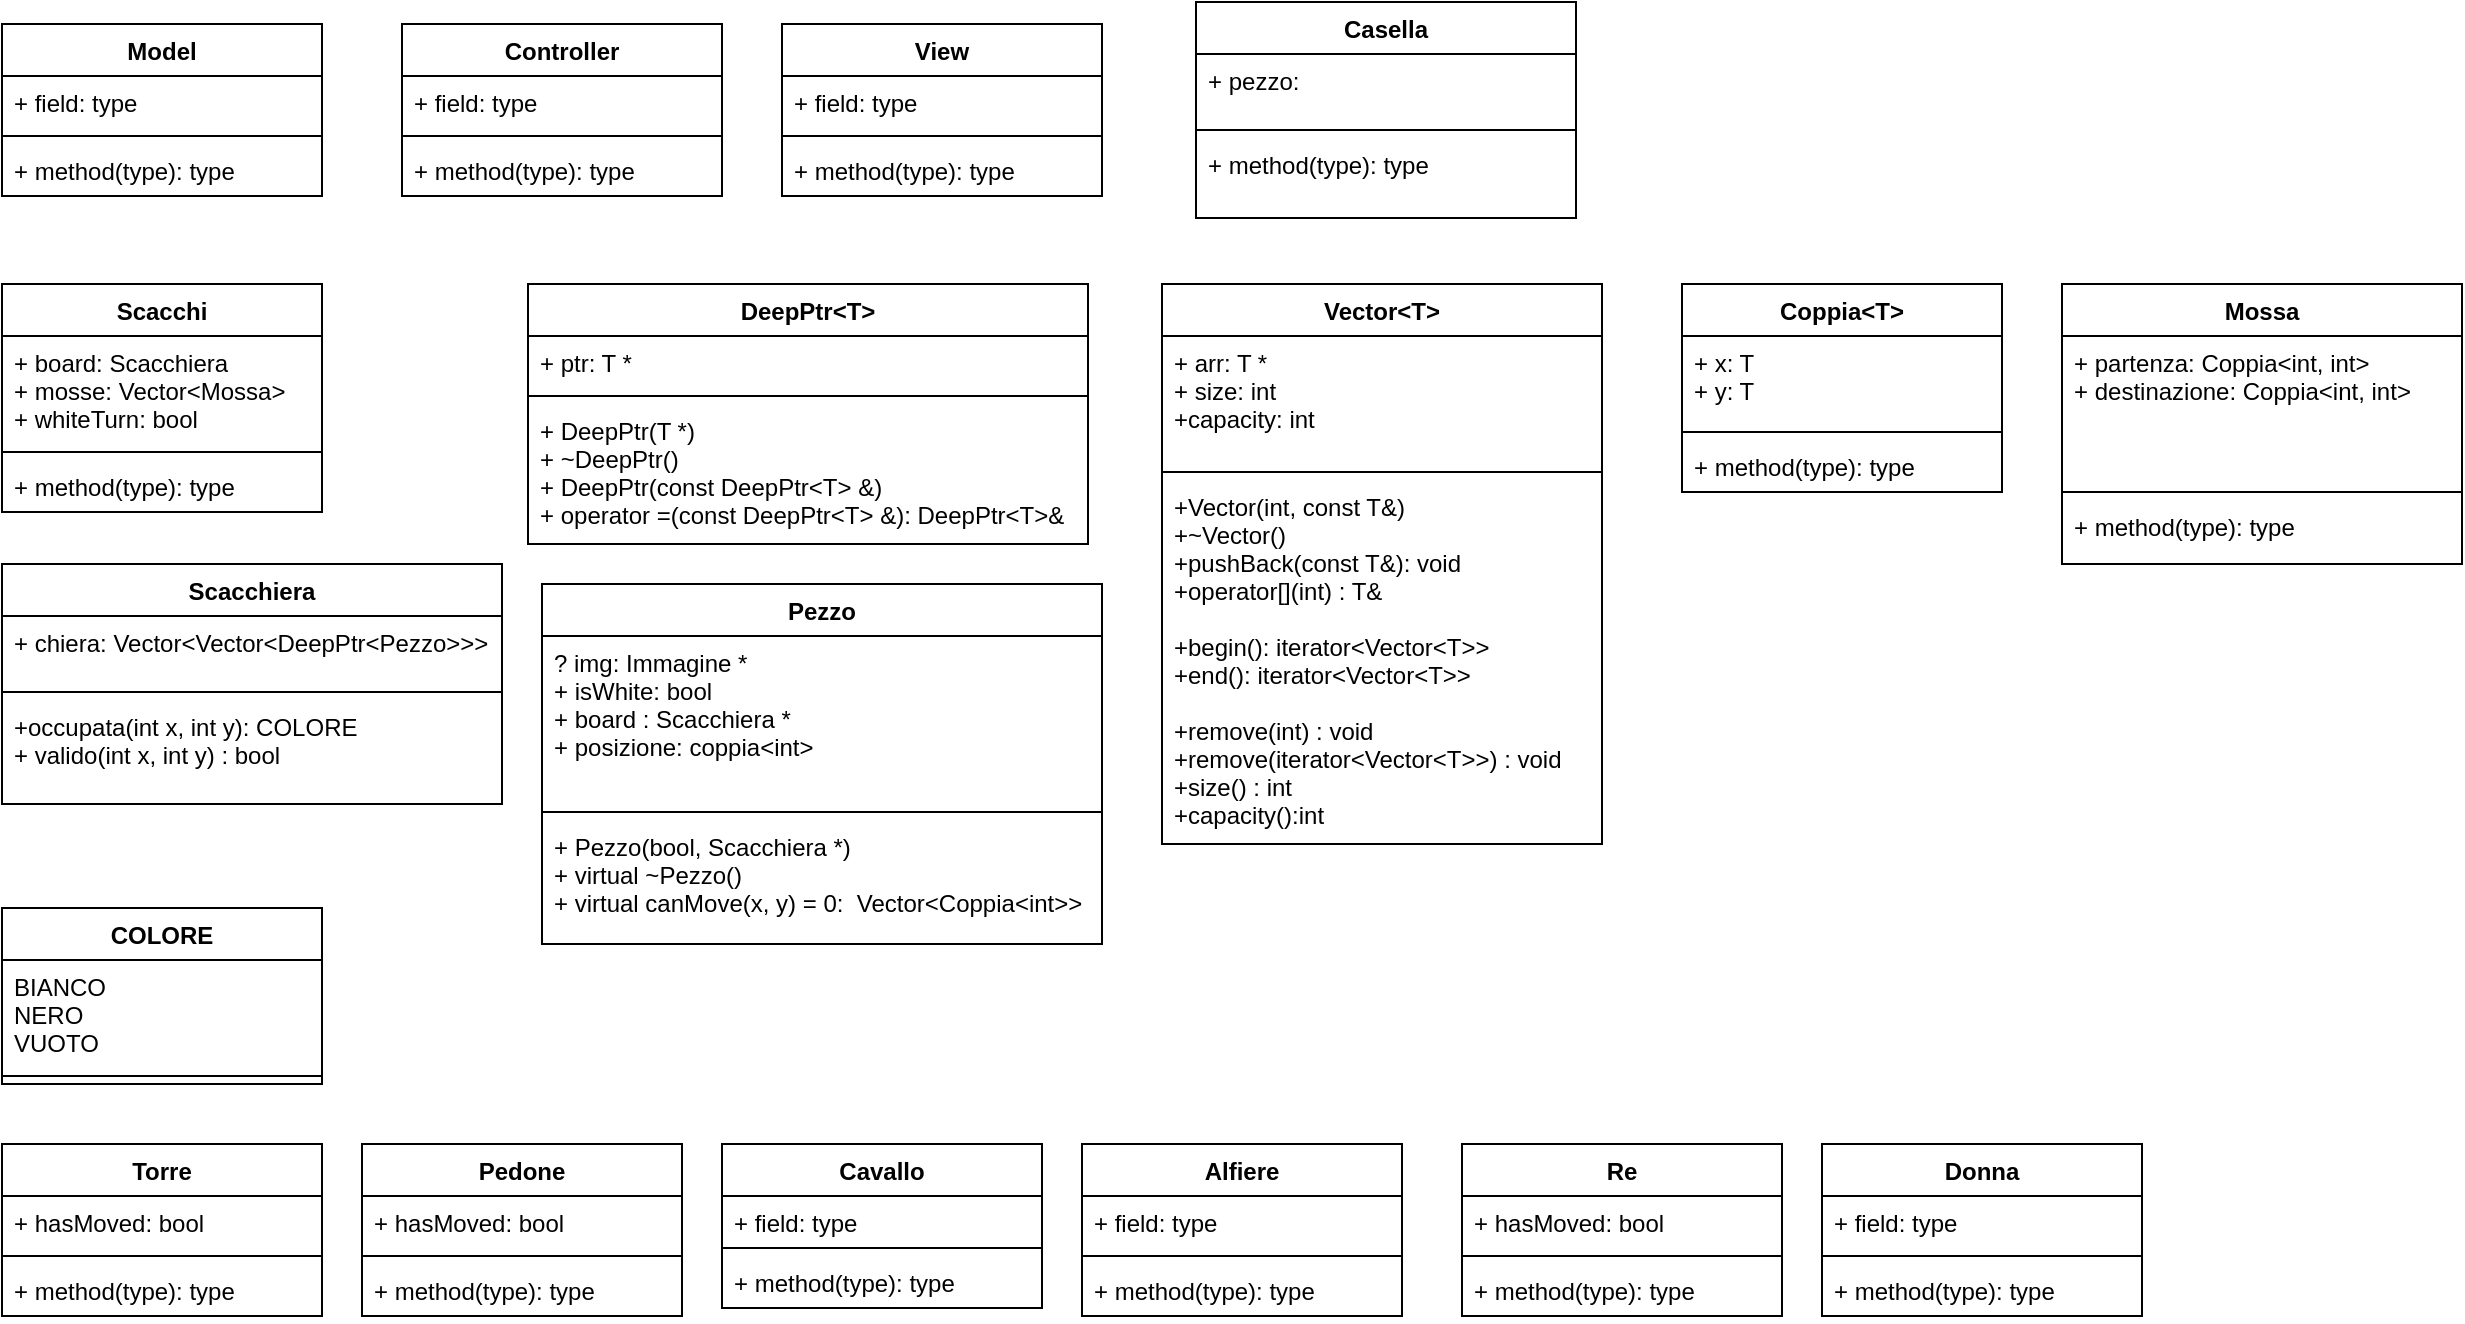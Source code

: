 <mxfile version="14.1.8" type="github">
  <diagram id="C5RBs43oDa-KdzZeNtuy" name="Page-1">
    <mxGraphModel dx="1363" dy="722" grid="1" gridSize="10" guides="1" tooltips="1" connect="1" arrows="1" fold="1" page="1" pageScale="1" pageWidth="827" pageHeight="1169" math="0" shadow="0">
      <root>
        <mxCell id="WIyWlLk6GJQsqaUBKTNV-0" />
        <mxCell id="WIyWlLk6GJQsqaUBKTNV-1" parent="WIyWlLk6GJQsqaUBKTNV-0" />
        <mxCell id="bhiAuIY6CzpU0zW-ClTf-0" value="Pezzo" style="swimlane;fontStyle=1;align=center;verticalAlign=top;childLayout=stackLayout;horizontal=1;startSize=26;horizontalStack=0;resizeParent=1;resizeParentMax=0;resizeLast=0;collapsible=1;marginBottom=0;" vertex="1" parent="WIyWlLk6GJQsqaUBKTNV-1">
          <mxGeometry x="310" y="320" width="280" height="180" as="geometry">
            <mxRectangle x="303" y="320" width="70" height="26" as="alternateBounds" />
          </mxGeometry>
        </mxCell>
        <mxCell id="bhiAuIY6CzpU0zW-ClTf-1" value="? img: Immagine *&#xa;+ isWhite: bool&#xa;+ board : Scacchiera *&#xa;+ posizione: coppia&lt;int&gt;" style="text;strokeColor=none;fillColor=none;align=left;verticalAlign=top;spacingLeft=4;spacingRight=4;overflow=hidden;rotatable=0;points=[[0,0.5],[1,0.5]];portConstraint=eastwest;" vertex="1" parent="bhiAuIY6CzpU0zW-ClTf-0">
          <mxGeometry y="26" width="280" height="84" as="geometry" />
        </mxCell>
        <mxCell id="bhiAuIY6CzpU0zW-ClTf-2" value="" style="line;strokeWidth=1;fillColor=none;align=left;verticalAlign=middle;spacingTop=-1;spacingLeft=3;spacingRight=3;rotatable=0;labelPosition=right;points=[];portConstraint=eastwest;" vertex="1" parent="bhiAuIY6CzpU0zW-ClTf-0">
          <mxGeometry y="110" width="280" height="8" as="geometry" />
        </mxCell>
        <mxCell id="bhiAuIY6CzpU0zW-ClTf-3" value="+ Pezzo(bool, Scacchiera *)&#xa;+ virtual ~Pezzo()&#xa;+ virtual canMove(x, y) = 0:  Vector&lt;Coppia&lt;int&gt;&gt;" style="text;strokeColor=none;fillColor=none;align=left;verticalAlign=top;spacingLeft=4;spacingRight=4;overflow=hidden;rotatable=0;points=[[0,0.5],[1,0.5]];portConstraint=eastwest;" vertex="1" parent="bhiAuIY6CzpU0zW-ClTf-0">
          <mxGeometry y="118" width="280" height="62" as="geometry" />
        </mxCell>
        <mxCell id="bhiAuIY6CzpU0zW-ClTf-4" value="Scacchiera" style="swimlane;fontStyle=1;align=center;verticalAlign=top;childLayout=stackLayout;horizontal=1;startSize=26;horizontalStack=0;resizeParent=1;resizeParentMax=0;resizeLast=0;collapsible=1;marginBottom=0;" vertex="1" parent="WIyWlLk6GJQsqaUBKTNV-1">
          <mxGeometry x="40" y="310" width="250" height="120" as="geometry" />
        </mxCell>
        <mxCell id="bhiAuIY6CzpU0zW-ClTf-5" value="+ chiera: Vector&lt;Vector&lt;DeepPtr&lt;Pezzo&gt;&gt;&gt;&#xa;" style="text;strokeColor=none;fillColor=none;align=left;verticalAlign=top;spacingLeft=4;spacingRight=4;overflow=hidden;rotatable=0;points=[[0,0.5],[1,0.5]];portConstraint=eastwest;" vertex="1" parent="bhiAuIY6CzpU0zW-ClTf-4">
          <mxGeometry y="26" width="250" height="34" as="geometry" />
        </mxCell>
        <mxCell id="bhiAuIY6CzpU0zW-ClTf-6" value="" style="line;strokeWidth=1;fillColor=none;align=left;verticalAlign=middle;spacingTop=-1;spacingLeft=3;spacingRight=3;rotatable=0;labelPosition=right;points=[];portConstraint=eastwest;" vertex="1" parent="bhiAuIY6CzpU0zW-ClTf-4">
          <mxGeometry y="60" width="250" height="8" as="geometry" />
        </mxCell>
        <mxCell id="bhiAuIY6CzpU0zW-ClTf-7" value="+occupata(int x, int y): COLORE&#xa;+ valido(int x, int y) : bool " style="text;strokeColor=none;fillColor=none;align=left;verticalAlign=top;spacingLeft=4;spacingRight=4;overflow=hidden;rotatable=0;points=[[0,0.5],[1,0.5]];portConstraint=eastwest;" vertex="1" parent="bhiAuIY6CzpU0zW-ClTf-4">
          <mxGeometry y="68" width="250" height="52" as="geometry" />
        </mxCell>
        <mxCell id="bhiAuIY6CzpU0zW-ClTf-8" value="Controller&#xa;" style="swimlane;fontStyle=1;align=center;verticalAlign=top;childLayout=stackLayout;horizontal=1;startSize=26;horizontalStack=0;resizeParent=1;resizeParentMax=0;resizeLast=0;collapsible=1;marginBottom=0;" vertex="1" parent="WIyWlLk6GJQsqaUBKTNV-1">
          <mxGeometry x="240" y="40" width="160" height="86" as="geometry" />
        </mxCell>
        <mxCell id="bhiAuIY6CzpU0zW-ClTf-9" value="+ field: type" style="text;strokeColor=none;fillColor=none;align=left;verticalAlign=top;spacingLeft=4;spacingRight=4;overflow=hidden;rotatable=0;points=[[0,0.5],[1,0.5]];portConstraint=eastwest;" vertex="1" parent="bhiAuIY6CzpU0zW-ClTf-8">
          <mxGeometry y="26" width="160" height="26" as="geometry" />
        </mxCell>
        <mxCell id="bhiAuIY6CzpU0zW-ClTf-10" value="" style="line;strokeWidth=1;fillColor=none;align=left;verticalAlign=middle;spacingTop=-1;spacingLeft=3;spacingRight=3;rotatable=0;labelPosition=right;points=[];portConstraint=eastwest;" vertex="1" parent="bhiAuIY6CzpU0zW-ClTf-8">
          <mxGeometry y="52" width="160" height="8" as="geometry" />
        </mxCell>
        <mxCell id="bhiAuIY6CzpU0zW-ClTf-11" value="+ method(type): type" style="text;strokeColor=none;fillColor=none;align=left;verticalAlign=top;spacingLeft=4;spacingRight=4;overflow=hidden;rotatable=0;points=[[0,0.5],[1,0.5]];portConstraint=eastwest;" vertex="1" parent="bhiAuIY6CzpU0zW-ClTf-8">
          <mxGeometry y="60" width="160" height="26" as="geometry" />
        </mxCell>
        <mxCell id="bhiAuIY6CzpU0zW-ClTf-12" value="View" style="swimlane;fontStyle=1;align=center;verticalAlign=top;childLayout=stackLayout;horizontal=1;startSize=26;horizontalStack=0;resizeParent=1;resizeParentMax=0;resizeLast=0;collapsible=1;marginBottom=0;" vertex="1" parent="WIyWlLk6GJQsqaUBKTNV-1">
          <mxGeometry x="430" y="40" width="160" height="86" as="geometry" />
        </mxCell>
        <mxCell id="bhiAuIY6CzpU0zW-ClTf-13" value="+ field: type" style="text;strokeColor=none;fillColor=none;align=left;verticalAlign=top;spacingLeft=4;spacingRight=4;overflow=hidden;rotatable=0;points=[[0,0.5],[1,0.5]];portConstraint=eastwest;" vertex="1" parent="bhiAuIY6CzpU0zW-ClTf-12">
          <mxGeometry y="26" width="160" height="26" as="geometry" />
        </mxCell>
        <mxCell id="bhiAuIY6CzpU0zW-ClTf-14" value="" style="line;strokeWidth=1;fillColor=none;align=left;verticalAlign=middle;spacingTop=-1;spacingLeft=3;spacingRight=3;rotatable=0;labelPosition=right;points=[];portConstraint=eastwest;" vertex="1" parent="bhiAuIY6CzpU0zW-ClTf-12">
          <mxGeometry y="52" width="160" height="8" as="geometry" />
        </mxCell>
        <mxCell id="bhiAuIY6CzpU0zW-ClTf-15" value="+ method(type): type" style="text;strokeColor=none;fillColor=none;align=left;verticalAlign=top;spacingLeft=4;spacingRight=4;overflow=hidden;rotatable=0;points=[[0,0.5],[1,0.5]];portConstraint=eastwest;" vertex="1" parent="bhiAuIY6CzpU0zW-ClTf-12">
          <mxGeometry y="60" width="160" height="26" as="geometry" />
        </mxCell>
        <mxCell id="bhiAuIY6CzpU0zW-ClTf-16" value="Model" style="swimlane;fontStyle=1;align=center;verticalAlign=top;childLayout=stackLayout;horizontal=1;startSize=26;horizontalStack=0;resizeParent=1;resizeParentMax=0;resizeLast=0;collapsible=1;marginBottom=0;" vertex="1" parent="WIyWlLk6GJQsqaUBKTNV-1">
          <mxGeometry x="40" y="40" width="160" height="86" as="geometry" />
        </mxCell>
        <mxCell id="bhiAuIY6CzpU0zW-ClTf-17" value="+ field: type" style="text;strokeColor=none;fillColor=none;align=left;verticalAlign=top;spacingLeft=4;spacingRight=4;overflow=hidden;rotatable=0;points=[[0,0.5],[1,0.5]];portConstraint=eastwest;" vertex="1" parent="bhiAuIY6CzpU0zW-ClTf-16">
          <mxGeometry y="26" width="160" height="26" as="geometry" />
        </mxCell>
        <mxCell id="bhiAuIY6CzpU0zW-ClTf-18" value="" style="line;strokeWidth=1;fillColor=none;align=left;verticalAlign=middle;spacingTop=-1;spacingLeft=3;spacingRight=3;rotatable=0;labelPosition=right;points=[];portConstraint=eastwest;" vertex="1" parent="bhiAuIY6CzpU0zW-ClTf-16">
          <mxGeometry y="52" width="160" height="8" as="geometry" />
        </mxCell>
        <mxCell id="bhiAuIY6CzpU0zW-ClTf-19" value="+ method(type): type" style="text;strokeColor=none;fillColor=none;align=left;verticalAlign=top;spacingLeft=4;spacingRight=4;overflow=hidden;rotatable=0;points=[[0,0.5],[1,0.5]];portConstraint=eastwest;" vertex="1" parent="bhiAuIY6CzpU0zW-ClTf-16">
          <mxGeometry y="60" width="160" height="26" as="geometry" />
        </mxCell>
        <mxCell id="bhiAuIY6CzpU0zW-ClTf-20" value="Torre" style="swimlane;fontStyle=1;align=center;verticalAlign=top;childLayout=stackLayout;horizontal=1;startSize=26;horizontalStack=0;resizeParent=1;resizeParentMax=0;resizeLast=0;collapsible=1;marginBottom=0;" vertex="1" parent="WIyWlLk6GJQsqaUBKTNV-1">
          <mxGeometry x="40" y="600" width="160" height="86" as="geometry" />
        </mxCell>
        <mxCell id="bhiAuIY6CzpU0zW-ClTf-21" value="+ hasMoved: bool" style="text;strokeColor=none;fillColor=none;align=left;verticalAlign=top;spacingLeft=4;spacingRight=4;overflow=hidden;rotatable=0;points=[[0,0.5],[1,0.5]];portConstraint=eastwest;" vertex="1" parent="bhiAuIY6CzpU0zW-ClTf-20">
          <mxGeometry y="26" width="160" height="26" as="geometry" />
        </mxCell>
        <mxCell id="bhiAuIY6CzpU0zW-ClTf-22" value="" style="line;strokeWidth=1;fillColor=none;align=left;verticalAlign=middle;spacingTop=-1;spacingLeft=3;spacingRight=3;rotatable=0;labelPosition=right;points=[];portConstraint=eastwest;" vertex="1" parent="bhiAuIY6CzpU0zW-ClTf-20">
          <mxGeometry y="52" width="160" height="8" as="geometry" />
        </mxCell>
        <mxCell id="bhiAuIY6CzpU0zW-ClTf-23" value="+ method(type): type" style="text;strokeColor=none;fillColor=none;align=left;verticalAlign=top;spacingLeft=4;spacingRight=4;overflow=hidden;rotatable=0;points=[[0,0.5],[1,0.5]];portConstraint=eastwest;" vertex="1" parent="bhiAuIY6CzpU0zW-ClTf-20">
          <mxGeometry y="60" width="160" height="26" as="geometry" />
        </mxCell>
        <mxCell id="bhiAuIY6CzpU0zW-ClTf-24" value="Pedone" style="swimlane;fontStyle=1;align=center;verticalAlign=top;childLayout=stackLayout;horizontal=1;startSize=26;horizontalStack=0;resizeParent=1;resizeParentMax=0;resizeLast=0;collapsible=1;marginBottom=0;" vertex="1" parent="WIyWlLk6GJQsqaUBKTNV-1">
          <mxGeometry x="220" y="600" width="160" height="86" as="geometry" />
        </mxCell>
        <mxCell id="bhiAuIY6CzpU0zW-ClTf-25" value="+ hasMoved: bool" style="text;strokeColor=none;fillColor=none;align=left;verticalAlign=top;spacingLeft=4;spacingRight=4;overflow=hidden;rotatable=0;points=[[0,0.5],[1,0.5]];portConstraint=eastwest;" vertex="1" parent="bhiAuIY6CzpU0zW-ClTf-24">
          <mxGeometry y="26" width="160" height="26" as="geometry" />
        </mxCell>
        <mxCell id="bhiAuIY6CzpU0zW-ClTf-26" value="" style="line;strokeWidth=1;fillColor=none;align=left;verticalAlign=middle;spacingTop=-1;spacingLeft=3;spacingRight=3;rotatable=0;labelPosition=right;points=[];portConstraint=eastwest;" vertex="1" parent="bhiAuIY6CzpU0zW-ClTf-24">
          <mxGeometry y="52" width="160" height="8" as="geometry" />
        </mxCell>
        <mxCell id="bhiAuIY6CzpU0zW-ClTf-27" value="+ method(type): type" style="text;strokeColor=none;fillColor=none;align=left;verticalAlign=top;spacingLeft=4;spacingRight=4;overflow=hidden;rotatable=0;points=[[0,0.5],[1,0.5]];portConstraint=eastwest;" vertex="1" parent="bhiAuIY6CzpU0zW-ClTf-24">
          <mxGeometry y="60" width="160" height="26" as="geometry" />
        </mxCell>
        <mxCell id="bhiAuIY6CzpU0zW-ClTf-28" value="Cavallo" style="swimlane;fontStyle=1;align=center;verticalAlign=top;childLayout=stackLayout;horizontal=1;startSize=26;horizontalStack=0;resizeParent=1;resizeParentMax=0;resizeLast=0;collapsible=1;marginBottom=0;" vertex="1" parent="WIyWlLk6GJQsqaUBKTNV-1">
          <mxGeometry x="400" y="600" width="160" height="82" as="geometry" />
        </mxCell>
        <mxCell id="bhiAuIY6CzpU0zW-ClTf-29" value="+ field: type" style="text;strokeColor=none;fillColor=none;align=left;verticalAlign=top;spacingLeft=4;spacingRight=4;overflow=hidden;rotatable=0;points=[[0,0.5],[1,0.5]];portConstraint=eastwest;" vertex="1" parent="bhiAuIY6CzpU0zW-ClTf-28">
          <mxGeometry y="26" width="160" height="22" as="geometry" />
        </mxCell>
        <mxCell id="bhiAuIY6CzpU0zW-ClTf-30" value="" style="line;strokeWidth=1;fillColor=none;align=left;verticalAlign=middle;spacingTop=-1;spacingLeft=3;spacingRight=3;rotatable=0;labelPosition=right;points=[];portConstraint=eastwest;" vertex="1" parent="bhiAuIY6CzpU0zW-ClTf-28">
          <mxGeometry y="48" width="160" height="8" as="geometry" />
        </mxCell>
        <mxCell id="bhiAuIY6CzpU0zW-ClTf-31" value="+ method(type): type" style="text;strokeColor=none;fillColor=none;align=left;verticalAlign=top;spacingLeft=4;spacingRight=4;overflow=hidden;rotatable=0;points=[[0,0.5],[1,0.5]];portConstraint=eastwest;" vertex="1" parent="bhiAuIY6CzpU0zW-ClTf-28">
          <mxGeometry y="56" width="160" height="26" as="geometry" />
        </mxCell>
        <mxCell id="bhiAuIY6CzpU0zW-ClTf-32" value="Alfiere" style="swimlane;fontStyle=1;align=center;verticalAlign=top;childLayout=stackLayout;horizontal=1;startSize=26;horizontalStack=0;resizeParent=1;resizeParentMax=0;resizeLast=0;collapsible=1;marginBottom=0;" vertex="1" parent="WIyWlLk6GJQsqaUBKTNV-1">
          <mxGeometry x="580" y="600" width="160" height="86" as="geometry" />
        </mxCell>
        <mxCell id="bhiAuIY6CzpU0zW-ClTf-33" value="+ field: type" style="text;strokeColor=none;fillColor=none;align=left;verticalAlign=top;spacingLeft=4;spacingRight=4;overflow=hidden;rotatable=0;points=[[0,0.5],[1,0.5]];portConstraint=eastwest;" vertex="1" parent="bhiAuIY6CzpU0zW-ClTf-32">
          <mxGeometry y="26" width="160" height="26" as="geometry" />
        </mxCell>
        <mxCell id="bhiAuIY6CzpU0zW-ClTf-34" value="" style="line;strokeWidth=1;fillColor=none;align=left;verticalAlign=middle;spacingTop=-1;spacingLeft=3;spacingRight=3;rotatable=0;labelPosition=right;points=[];portConstraint=eastwest;" vertex="1" parent="bhiAuIY6CzpU0zW-ClTf-32">
          <mxGeometry y="52" width="160" height="8" as="geometry" />
        </mxCell>
        <mxCell id="bhiAuIY6CzpU0zW-ClTf-35" value="+ method(type): type" style="text;strokeColor=none;fillColor=none;align=left;verticalAlign=top;spacingLeft=4;spacingRight=4;overflow=hidden;rotatable=0;points=[[0,0.5],[1,0.5]];portConstraint=eastwest;" vertex="1" parent="bhiAuIY6CzpU0zW-ClTf-32">
          <mxGeometry y="60" width="160" height="26" as="geometry" />
        </mxCell>
        <mxCell id="bhiAuIY6CzpU0zW-ClTf-36" value="Donna" style="swimlane;fontStyle=1;align=center;verticalAlign=top;childLayout=stackLayout;horizontal=1;startSize=26;horizontalStack=0;resizeParent=1;resizeParentMax=0;resizeLast=0;collapsible=1;marginBottom=0;" vertex="1" parent="WIyWlLk6GJQsqaUBKTNV-1">
          <mxGeometry x="950" y="600" width="160" height="86" as="geometry" />
        </mxCell>
        <mxCell id="bhiAuIY6CzpU0zW-ClTf-37" value="+ field: type" style="text;strokeColor=none;fillColor=none;align=left;verticalAlign=top;spacingLeft=4;spacingRight=4;overflow=hidden;rotatable=0;points=[[0,0.5],[1,0.5]];portConstraint=eastwest;" vertex="1" parent="bhiAuIY6CzpU0zW-ClTf-36">
          <mxGeometry y="26" width="160" height="26" as="geometry" />
        </mxCell>
        <mxCell id="bhiAuIY6CzpU0zW-ClTf-38" value="" style="line;strokeWidth=1;fillColor=none;align=left;verticalAlign=middle;spacingTop=-1;spacingLeft=3;spacingRight=3;rotatable=0;labelPosition=right;points=[];portConstraint=eastwest;" vertex="1" parent="bhiAuIY6CzpU0zW-ClTf-36">
          <mxGeometry y="52" width="160" height="8" as="geometry" />
        </mxCell>
        <mxCell id="bhiAuIY6CzpU0zW-ClTf-39" value="+ method(type): type" style="text;strokeColor=none;fillColor=none;align=left;verticalAlign=top;spacingLeft=4;spacingRight=4;overflow=hidden;rotatable=0;points=[[0,0.5],[1,0.5]];portConstraint=eastwest;" vertex="1" parent="bhiAuIY6CzpU0zW-ClTf-36">
          <mxGeometry y="60" width="160" height="26" as="geometry" />
        </mxCell>
        <mxCell id="bhiAuIY6CzpU0zW-ClTf-44" value="Re" style="swimlane;fontStyle=1;align=center;verticalAlign=top;childLayout=stackLayout;horizontal=1;startSize=26;horizontalStack=0;resizeParent=1;resizeParentMax=0;resizeLast=0;collapsible=1;marginBottom=0;" vertex="1" parent="WIyWlLk6GJQsqaUBKTNV-1">
          <mxGeometry x="770" y="600" width="160" height="86" as="geometry" />
        </mxCell>
        <mxCell id="bhiAuIY6CzpU0zW-ClTf-45" value="+ hasMoved: bool" style="text;strokeColor=none;fillColor=none;align=left;verticalAlign=top;spacingLeft=4;spacingRight=4;overflow=hidden;rotatable=0;points=[[0,0.5],[1,0.5]];portConstraint=eastwest;" vertex="1" parent="bhiAuIY6CzpU0zW-ClTf-44">
          <mxGeometry y="26" width="160" height="26" as="geometry" />
        </mxCell>
        <mxCell id="bhiAuIY6CzpU0zW-ClTf-46" value="" style="line;strokeWidth=1;fillColor=none;align=left;verticalAlign=middle;spacingTop=-1;spacingLeft=3;spacingRight=3;rotatable=0;labelPosition=right;points=[];portConstraint=eastwest;" vertex="1" parent="bhiAuIY6CzpU0zW-ClTf-44">
          <mxGeometry y="52" width="160" height="8" as="geometry" />
        </mxCell>
        <mxCell id="bhiAuIY6CzpU0zW-ClTf-47" value="+ method(type): type" style="text;strokeColor=none;fillColor=none;align=left;verticalAlign=top;spacingLeft=4;spacingRight=4;overflow=hidden;rotatable=0;points=[[0,0.5],[1,0.5]];portConstraint=eastwest;" vertex="1" parent="bhiAuIY6CzpU0zW-ClTf-44">
          <mxGeometry y="60" width="160" height="26" as="geometry" />
        </mxCell>
        <mxCell id="bhiAuIY6CzpU0zW-ClTf-56" value="Casella" style="swimlane;fontStyle=1;align=center;verticalAlign=top;childLayout=stackLayout;horizontal=1;startSize=26;horizontalStack=0;resizeParent=1;resizeParentMax=0;resizeLast=0;collapsible=1;marginBottom=0;" vertex="1" parent="WIyWlLk6GJQsqaUBKTNV-1">
          <mxGeometry x="637" y="29" width="190" height="108" as="geometry" />
        </mxCell>
        <mxCell id="bhiAuIY6CzpU0zW-ClTf-57" value="+ pezzo:  &#xa;" style="text;strokeColor=none;fillColor=none;align=left;verticalAlign=top;spacingLeft=4;spacingRight=4;overflow=hidden;rotatable=0;points=[[0,0.5],[1,0.5]];portConstraint=eastwest;" vertex="1" parent="bhiAuIY6CzpU0zW-ClTf-56">
          <mxGeometry y="26" width="190" height="34" as="geometry" />
        </mxCell>
        <mxCell id="bhiAuIY6CzpU0zW-ClTf-58" value="" style="line;strokeWidth=1;fillColor=none;align=left;verticalAlign=middle;spacingTop=-1;spacingLeft=3;spacingRight=3;rotatable=0;labelPosition=right;points=[];portConstraint=eastwest;" vertex="1" parent="bhiAuIY6CzpU0zW-ClTf-56">
          <mxGeometry y="60" width="190" height="8" as="geometry" />
        </mxCell>
        <mxCell id="bhiAuIY6CzpU0zW-ClTf-59" value="+ method(type): type" style="text;strokeColor=none;fillColor=none;align=left;verticalAlign=top;spacingLeft=4;spacingRight=4;overflow=hidden;rotatable=0;points=[[0,0.5],[1,0.5]];portConstraint=eastwest;" vertex="1" parent="bhiAuIY6CzpU0zW-ClTf-56">
          <mxGeometry y="68" width="190" height="40" as="geometry" />
        </mxCell>
        <mxCell id="bhiAuIY6CzpU0zW-ClTf-60" value="DeepPtr&lt;T&gt;" style="swimlane;fontStyle=1;align=center;verticalAlign=top;childLayout=stackLayout;horizontal=1;startSize=26;horizontalStack=0;resizeParent=1;resizeParentMax=0;resizeLast=0;collapsible=1;marginBottom=0;" vertex="1" parent="WIyWlLk6GJQsqaUBKTNV-1">
          <mxGeometry x="303" y="170" width="280" height="130" as="geometry" />
        </mxCell>
        <mxCell id="bhiAuIY6CzpU0zW-ClTf-61" value="+ ptr: T *" style="text;strokeColor=none;fillColor=none;align=left;verticalAlign=top;spacingLeft=4;spacingRight=4;overflow=hidden;rotatable=0;points=[[0,0.5],[1,0.5]];portConstraint=eastwest;" vertex="1" parent="bhiAuIY6CzpU0zW-ClTf-60">
          <mxGeometry y="26" width="280" height="26" as="geometry" />
        </mxCell>
        <mxCell id="bhiAuIY6CzpU0zW-ClTf-62" value="" style="line;strokeWidth=1;fillColor=none;align=left;verticalAlign=middle;spacingTop=-1;spacingLeft=3;spacingRight=3;rotatable=0;labelPosition=right;points=[];portConstraint=eastwest;" vertex="1" parent="bhiAuIY6CzpU0zW-ClTf-60">
          <mxGeometry y="52" width="280" height="8" as="geometry" />
        </mxCell>
        <mxCell id="bhiAuIY6CzpU0zW-ClTf-63" value="+ DeepPtr(T *)&#xa;+ ~DeepPtr()&#xa;+ DeepPtr(const DeepPtr&lt;T&gt; &amp;)&#xa;+ operator =(const DeepPtr&lt;T&gt; &amp;): DeepPtr&lt;T&gt;&amp;" style="text;strokeColor=none;fillColor=none;align=left;verticalAlign=top;spacingLeft=4;spacingRight=4;overflow=hidden;rotatable=0;points=[[0,0.5],[1,0.5]];portConstraint=eastwest;" vertex="1" parent="bhiAuIY6CzpU0zW-ClTf-60">
          <mxGeometry y="60" width="280" height="70" as="geometry" />
        </mxCell>
        <mxCell id="bhiAuIY6CzpU0zW-ClTf-64" value="Vector&lt;T&gt;" style="swimlane;fontStyle=1;align=center;verticalAlign=top;childLayout=stackLayout;horizontal=1;startSize=26;horizontalStack=0;resizeParent=1;resizeParentMax=0;resizeLast=0;collapsible=1;marginBottom=0;" vertex="1" parent="WIyWlLk6GJQsqaUBKTNV-1">
          <mxGeometry x="620" y="170" width="220" height="280" as="geometry" />
        </mxCell>
        <mxCell id="bhiAuIY6CzpU0zW-ClTf-65" value="+ arr: T *&#xa;+ size: int&#xa;+capacity: int" style="text;strokeColor=none;fillColor=none;align=left;verticalAlign=top;spacingLeft=4;spacingRight=4;overflow=hidden;rotatable=0;points=[[0,0.5],[1,0.5]];portConstraint=eastwest;" vertex="1" parent="bhiAuIY6CzpU0zW-ClTf-64">
          <mxGeometry y="26" width="220" height="64" as="geometry" />
        </mxCell>
        <mxCell id="bhiAuIY6CzpU0zW-ClTf-66" value="" style="line;strokeWidth=1;fillColor=none;align=left;verticalAlign=middle;spacingTop=-1;spacingLeft=3;spacingRight=3;rotatable=0;labelPosition=right;points=[];portConstraint=eastwest;" vertex="1" parent="bhiAuIY6CzpU0zW-ClTf-64">
          <mxGeometry y="90" width="220" height="8" as="geometry" />
        </mxCell>
        <mxCell id="bhiAuIY6CzpU0zW-ClTf-67" value="+Vector(int, const T&amp;)&#xa;+~Vector()&#xa;+pushBack(const T&amp;): void&#xa;+operator[](int) : T&amp;&#xa;&#xa;+begin(): iterator&lt;Vector&lt;T&gt;&gt;&#xa;+end(): iterator&lt;Vector&lt;T&gt;&gt;&#xa;&#xa;+remove(int) : void&#xa;+remove(iterator&lt;Vector&lt;T&gt;&gt;) : void&#xa;+size() : int&#xa;+capacity():int" style="text;strokeColor=none;fillColor=none;align=left;verticalAlign=top;spacingLeft=4;spacingRight=4;overflow=hidden;rotatable=0;points=[[0,0.5],[1,0.5]];portConstraint=eastwest;" vertex="1" parent="bhiAuIY6CzpU0zW-ClTf-64">
          <mxGeometry y="98" width="220" height="182" as="geometry" />
        </mxCell>
        <mxCell id="bhiAuIY6CzpU0zW-ClTf-68" value="Coppia&lt;T&gt;" style="swimlane;fontStyle=1;align=center;verticalAlign=top;childLayout=stackLayout;horizontal=1;startSize=26;horizontalStack=0;resizeParent=1;resizeParentMax=0;resizeLast=0;collapsible=1;marginBottom=0;" vertex="1" parent="WIyWlLk6GJQsqaUBKTNV-1">
          <mxGeometry x="880" y="170" width="160" height="104" as="geometry" />
        </mxCell>
        <mxCell id="bhiAuIY6CzpU0zW-ClTf-69" value="+ x: T&#xa;+ y: T" style="text;strokeColor=none;fillColor=none;align=left;verticalAlign=top;spacingLeft=4;spacingRight=4;overflow=hidden;rotatable=0;points=[[0,0.5],[1,0.5]];portConstraint=eastwest;" vertex="1" parent="bhiAuIY6CzpU0zW-ClTf-68">
          <mxGeometry y="26" width="160" height="44" as="geometry" />
        </mxCell>
        <mxCell id="bhiAuIY6CzpU0zW-ClTf-70" value="" style="line;strokeWidth=1;fillColor=none;align=left;verticalAlign=middle;spacingTop=-1;spacingLeft=3;spacingRight=3;rotatable=0;labelPosition=right;points=[];portConstraint=eastwest;" vertex="1" parent="bhiAuIY6CzpU0zW-ClTf-68">
          <mxGeometry y="70" width="160" height="8" as="geometry" />
        </mxCell>
        <mxCell id="bhiAuIY6CzpU0zW-ClTf-71" value="+ method(type): type" style="text;strokeColor=none;fillColor=none;align=left;verticalAlign=top;spacingLeft=4;spacingRight=4;overflow=hidden;rotatable=0;points=[[0,0.5],[1,0.5]];portConstraint=eastwest;" vertex="1" parent="bhiAuIY6CzpU0zW-ClTf-68">
          <mxGeometry y="78" width="160" height="26" as="geometry" />
        </mxCell>
        <mxCell id="bhiAuIY6CzpU0zW-ClTf-72" value="COLORE" style="swimlane;fontStyle=1;align=center;verticalAlign=top;childLayout=stackLayout;horizontal=1;startSize=26;horizontalStack=0;resizeParent=1;resizeParentMax=0;resizeLast=0;collapsible=1;marginBottom=0;" vertex="1" parent="WIyWlLk6GJQsqaUBKTNV-1">
          <mxGeometry x="40" y="482" width="160" height="88" as="geometry" />
        </mxCell>
        <mxCell id="bhiAuIY6CzpU0zW-ClTf-73" value="BIANCO&#xa;NERO&#xa;VUOTO" style="text;strokeColor=none;fillColor=none;align=left;verticalAlign=top;spacingLeft=4;spacingRight=4;overflow=hidden;rotatable=0;points=[[0,0.5],[1,0.5]];portConstraint=eastwest;" vertex="1" parent="bhiAuIY6CzpU0zW-ClTf-72">
          <mxGeometry y="26" width="160" height="54" as="geometry" />
        </mxCell>
        <mxCell id="bhiAuIY6CzpU0zW-ClTf-74" value="" style="line;strokeWidth=1;fillColor=none;align=left;verticalAlign=middle;spacingTop=-1;spacingLeft=3;spacingRight=3;rotatable=0;labelPosition=right;points=[];portConstraint=eastwest;" vertex="1" parent="bhiAuIY6CzpU0zW-ClTf-72">
          <mxGeometry y="80" width="160" height="8" as="geometry" />
        </mxCell>
        <mxCell id="bhiAuIY6CzpU0zW-ClTf-80" value="Scacchi" style="swimlane;fontStyle=1;align=center;verticalAlign=top;childLayout=stackLayout;horizontal=1;startSize=26;horizontalStack=0;resizeParent=1;resizeParentMax=0;resizeLast=0;collapsible=1;marginBottom=0;" vertex="1" parent="WIyWlLk6GJQsqaUBKTNV-1">
          <mxGeometry x="40" y="170" width="160" height="114" as="geometry" />
        </mxCell>
        <mxCell id="bhiAuIY6CzpU0zW-ClTf-81" value="+ board: Scacchiera&#xa;+ mosse: Vector&lt;Mossa&gt;&#xa;+ whiteTurn: bool" style="text;strokeColor=none;fillColor=none;align=left;verticalAlign=top;spacingLeft=4;spacingRight=4;overflow=hidden;rotatable=0;points=[[0,0.5],[1,0.5]];portConstraint=eastwest;" vertex="1" parent="bhiAuIY6CzpU0zW-ClTf-80">
          <mxGeometry y="26" width="160" height="54" as="geometry" />
        </mxCell>
        <mxCell id="bhiAuIY6CzpU0zW-ClTf-82" value="" style="line;strokeWidth=1;fillColor=none;align=left;verticalAlign=middle;spacingTop=-1;spacingLeft=3;spacingRight=3;rotatable=0;labelPosition=right;points=[];portConstraint=eastwest;" vertex="1" parent="bhiAuIY6CzpU0zW-ClTf-80">
          <mxGeometry y="80" width="160" height="8" as="geometry" />
        </mxCell>
        <mxCell id="bhiAuIY6CzpU0zW-ClTf-83" value="+ method(type): type" style="text;strokeColor=none;fillColor=none;align=left;verticalAlign=top;spacingLeft=4;spacingRight=4;overflow=hidden;rotatable=0;points=[[0,0.5],[1,0.5]];portConstraint=eastwest;" vertex="1" parent="bhiAuIY6CzpU0zW-ClTf-80">
          <mxGeometry y="88" width="160" height="26" as="geometry" />
        </mxCell>
        <mxCell id="bhiAuIY6CzpU0zW-ClTf-84" value="Mossa" style="swimlane;fontStyle=1;align=center;verticalAlign=top;childLayout=stackLayout;horizontal=1;startSize=26;horizontalStack=0;resizeParent=1;resizeParentMax=0;resizeLast=0;collapsible=1;marginBottom=0;" vertex="1" parent="WIyWlLk6GJQsqaUBKTNV-1">
          <mxGeometry x="1070" y="170" width="200" height="140" as="geometry" />
        </mxCell>
        <mxCell id="bhiAuIY6CzpU0zW-ClTf-85" value="+ partenza: Coppia&lt;int, int&gt;&#xa;+ destinazione: Coppia&lt;int, int&gt;" style="text;strokeColor=none;fillColor=none;align=left;verticalAlign=top;spacingLeft=4;spacingRight=4;overflow=hidden;rotatable=0;points=[[0,0.5],[1,0.5]];portConstraint=eastwest;" vertex="1" parent="bhiAuIY6CzpU0zW-ClTf-84">
          <mxGeometry y="26" width="200" height="74" as="geometry" />
        </mxCell>
        <mxCell id="bhiAuIY6CzpU0zW-ClTf-86" value="" style="line;strokeWidth=1;fillColor=none;align=left;verticalAlign=middle;spacingTop=-1;spacingLeft=3;spacingRight=3;rotatable=0;labelPosition=right;points=[];portConstraint=eastwest;" vertex="1" parent="bhiAuIY6CzpU0zW-ClTf-84">
          <mxGeometry y="100" width="200" height="8" as="geometry" />
        </mxCell>
        <mxCell id="bhiAuIY6CzpU0zW-ClTf-87" value="+ method(type): type" style="text;strokeColor=none;fillColor=none;align=left;verticalAlign=top;spacingLeft=4;spacingRight=4;overflow=hidden;rotatable=0;points=[[0,0.5],[1,0.5]];portConstraint=eastwest;" vertex="1" parent="bhiAuIY6CzpU0zW-ClTf-84">
          <mxGeometry y="108" width="200" height="32" as="geometry" />
        </mxCell>
      </root>
    </mxGraphModel>
  </diagram>
</mxfile>
